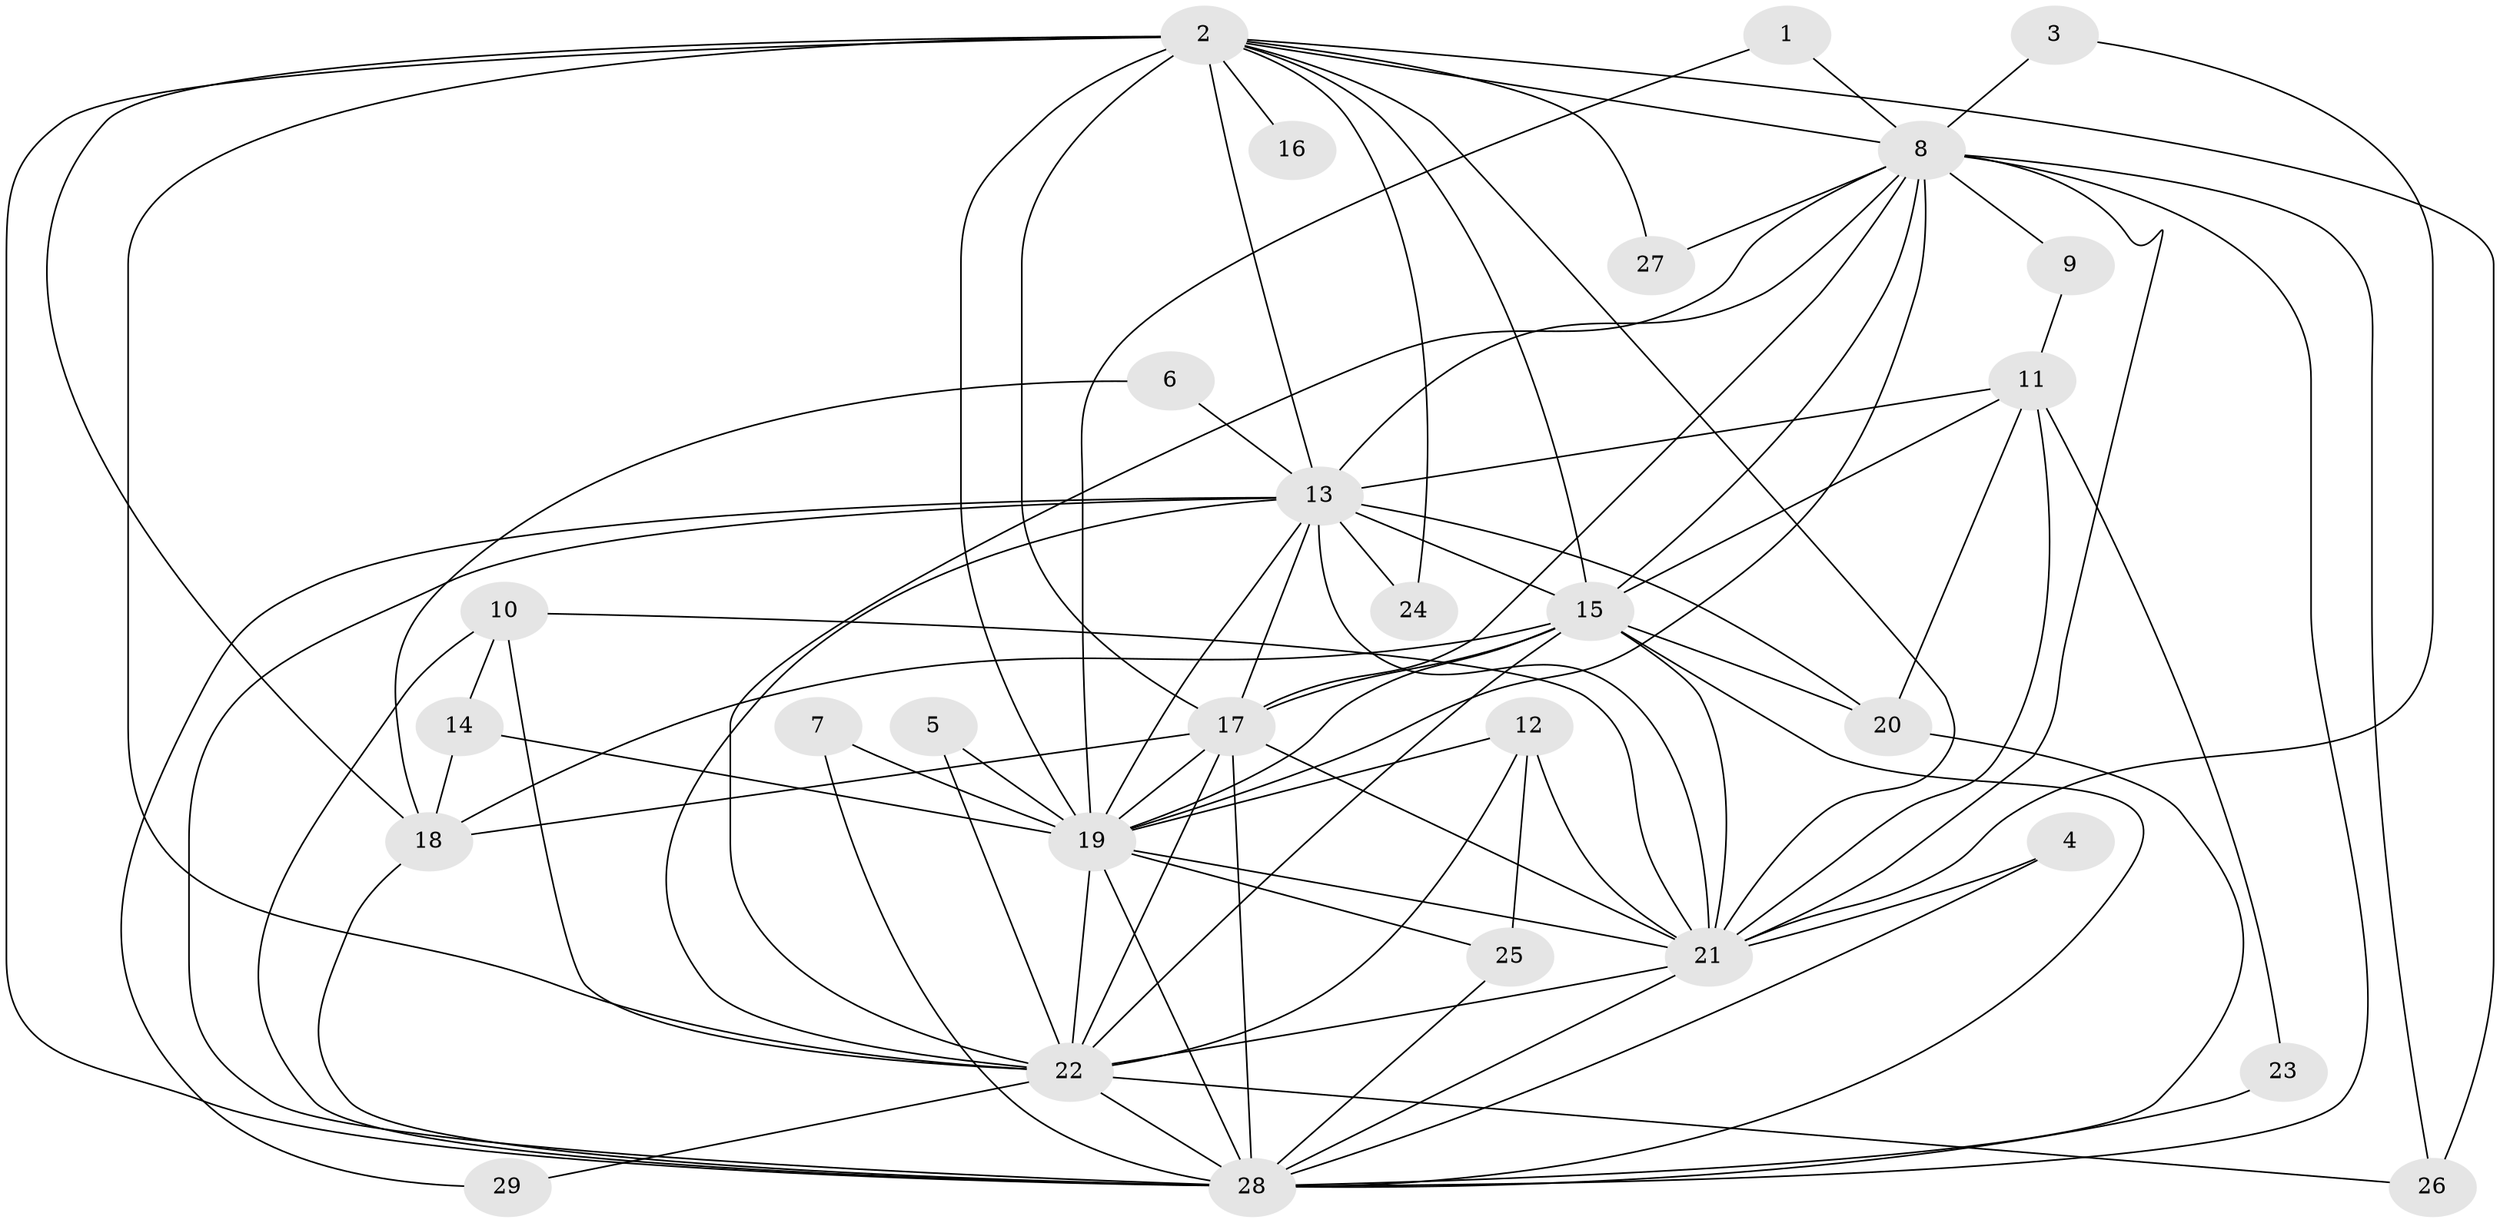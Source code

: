 // original degree distribution, {17: 0.03508771929824561, 11: 0.017543859649122806, 19: 0.03508771929824561, 18: 0.017543859649122806, 15: 0.03508771929824561, 21: 0.017543859649122806, 12: 0.017543859649122806, 3: 0.12280701754385964, 2: 0.6140350877192983, 4: 0.05263157894736842, 5: 0.017543859649122806, 6: 0.017543859649122806}
// Generated by graph-tools (version 1.1) at 2025/25/03/09/25 03:25:51]
// undirected, 29 vertices, 85 edges
graph export_dot {
graph [start="1"]
  node [color=gray90,style=filled];
  1;
  2;
  3;
  4;
  5;
  6;
  7;
  8;
  9;
  10;
  11;
  12;
  13;
  14;
  15;
  16;
  17;
  18;
  19;
  20;
  21;
  22;
  23;
  24;
  25;
  26;
  27;
  28;
  29;
  1 -- 8 [weight=1.0];
  1 -- 19 [weight=1.0];
  2 -- 8 [weight=2.0];
  2 -- 13 [weight=2.0];
  2 -- 15 [weight=2.0];
  2 -- 16 [weight=1.0];
  2 -- 17 [weight=2.0];
  2 -- 18 [weight=1.0];
  2 -- 19 [weight=2.0];
  2 -- 21 [weight=4.0];
  2 -- 22 [weight=4.0];
  2 -- 24 [weight=1.0];
  2 -- 26 [weight=1.0];
  2 -- 27 [weight=1.0];
  2 -- 28 [weight=2.0];
  3 -- 8 [weight=1.0];
  3 -- 21 [weight=1.0];
  4 -- 21 [weight=1.0];
  4 -- 28 [weight=1.0];
  5 -- 19 [weight=1.0];
  5 -- 22 [weight=1.0];
  6 -- 13 [weight=1.0];
  6 -- 18 [weight=1.0];
  7 -- 19 [weight=1.0];
  7 -- 28 [weight=1.0];
  8 -- 9 [weight=1.0];
  8 -- 13 [weight=1.0];
  8 -- 15 [weight=2.0];
  8 -- 17 [weight=1.0];
  8 -- 19 [weight=1.0];
  8 -- 21 [weight=1.0];
  8 -- 22 [weight=1.0];
  8 -- 26 [weight=1.0];
  8 -- 27 [weight=1.0];
  8 -- 28 [weight=1.0];
  9 -- 11 [weight=1.0];
  10 -- 14 [weight=1.0];
  10 -- 21 [weight=1.0];
  10 -- 22 [weight=1.0];
  10 -- 28 [weight=1.0];
  11 -- 13 [weight=1.0];
  11 -- 15 [weight=1.0];
  11 -- 20 [weight=1.0];
  11 -- 21 [weight=1.0];
  11 -- 23 [weight=1.0];
  12 -- 19 [weight=1.0];
  12 -- 21 [weight=1.0];
  12 -- 22 [weight=1.0];
  12 -- 25 [weight=1.0];
  13 -- 15 [weight=1.0];
  13 -- 17 [weight=1.0];
  13 -- 19 [weight=2.0];
  13 -- 20 [weight=1.0];
  13 -- 21 [weight=1.0];
  13 -- 22 [weight=1.0];
  13 -- 24 [weight=1.0];
  13 -- 28 [weight=1.0];
  13 -- 29 [weight=1.0];
  14 -- 18 [weight=1.0];
  14 -- 19 [weight=2.0];
  15 -- 17 [weight=2.0];
  15 -- 18 [weight=1.0];
  15 -- 19 [weight=1.0];
  15 -- 20 [weight=1.0];
  15 -- 21 [weight=1.0];
  15 -- 22 [weight=3.0];
  15 -- 28 [weight=2.0];
  17 -- 18 [weight=1.0];
  17 -- 19 [weight=2.0];
  17 -- 21 [weight=1.0];
  17 -- 22 [weight=1.0];
  17 -- 28 [weight=2.0];
  18 -- 28 [weight=1.0];
  19 -- 21 [weight=2.0];
  19 -- 22 [weight=1.0];
  19 -- 25 [weight=1.0];
  19 -- 28 [weight=1.0];
  20 -- 28 [weight=2.0];
  21 -- 22 [weight=1.0];
  21 -- 28 [weight=2.0];
  22 -- 26 [weight=1.0];
  22 -- 28 [weight=2.0];
  22 -- 29 [weight=1.0];
  23 -- 28 [weight=1.0];
  25 -- 28 [weight=1.0];
}
